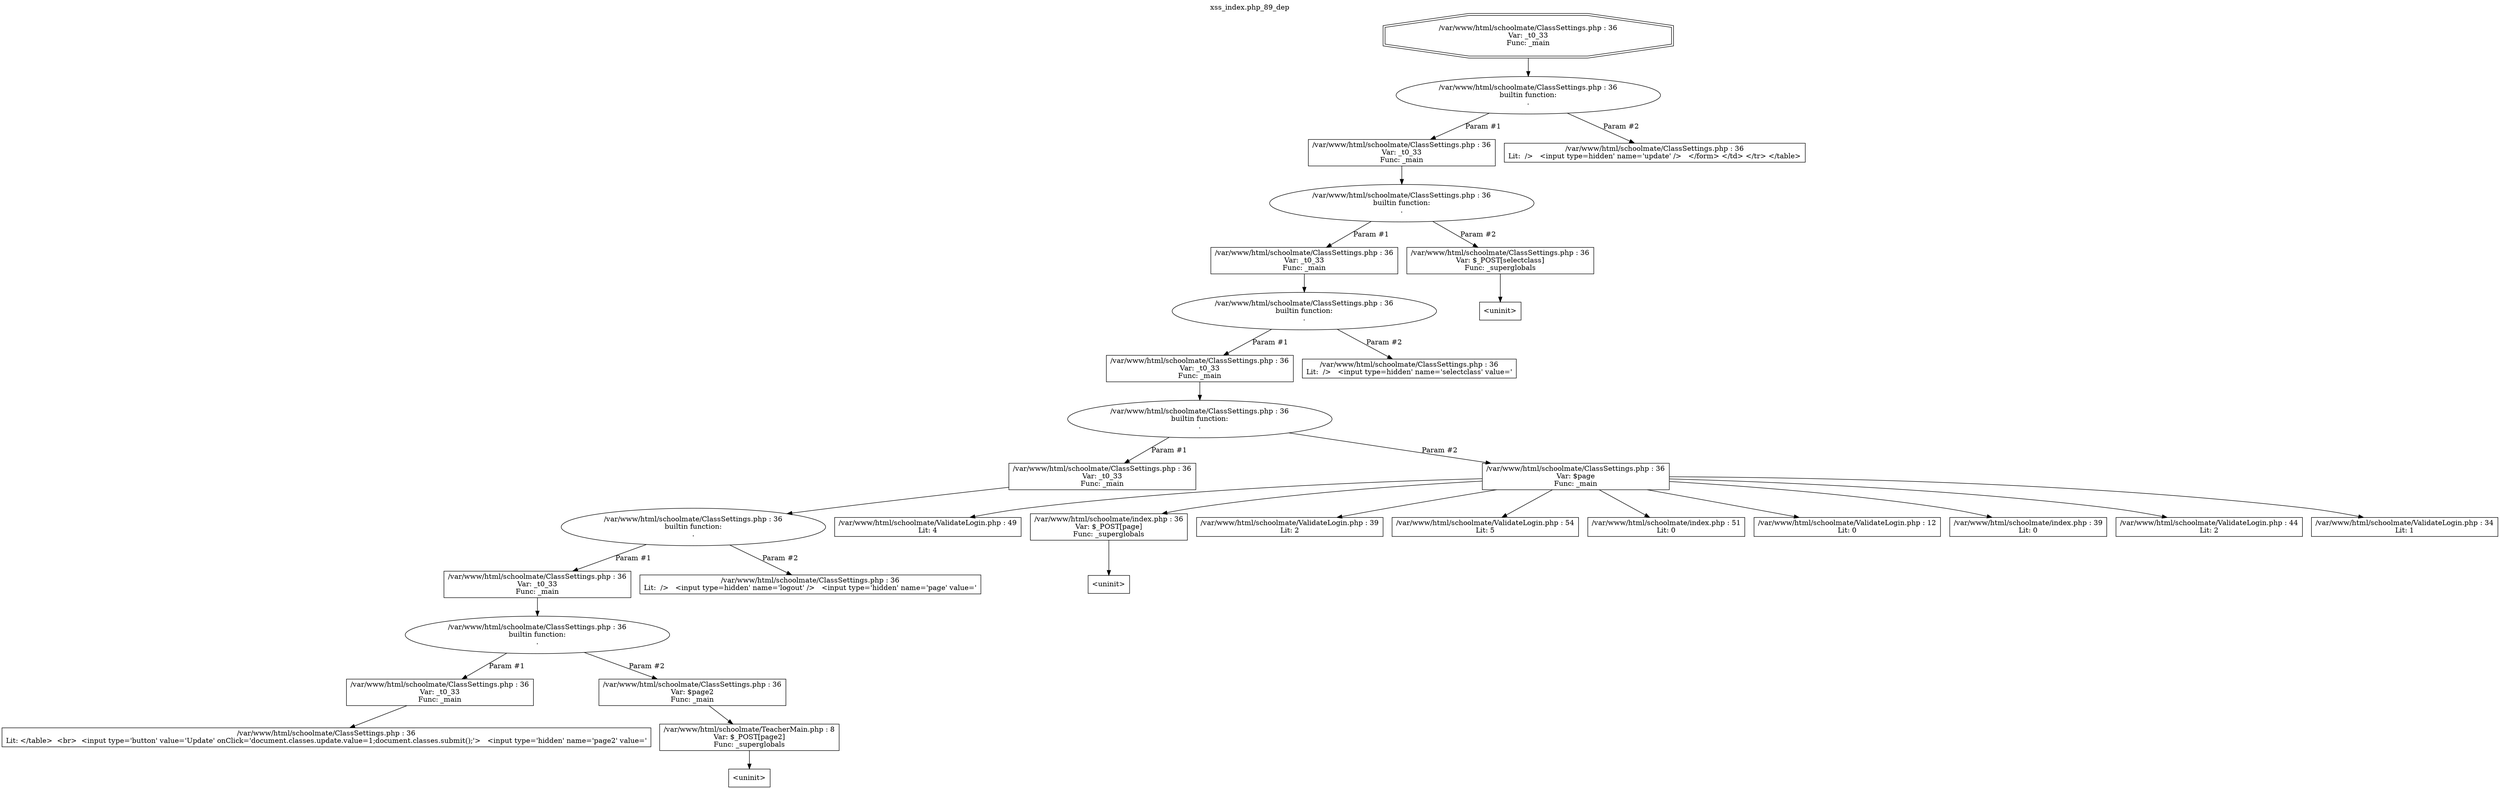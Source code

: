 digraph cfg {
  label="xss_index.php_89_dep";
  labelloc=t;
  n1 [shape=doubleoctagon, label="/var/www/html/schoolmate/ClassSettings.php : 36\nVar: _t0_33\nFunc: _main\n"];
  n2 [shape=ellipse, label="/var/www/html/schoolmate/ClassSettings.php : 36\nbuiltin function:\n.\n"];
  n3 [shape=box, label="/var/www/html/schoolmate/ClassSettings.php : 36\nVar: _t0_33\nFunc: _main\n"];
  n4 [shape=ellipse, label="/var/www/html/schoolmate/ClassSettings.php : 36\nbuiltin function:\n.\n"];
  n5 [shape=box, label="/var/www/html/schoolmate/ClassSettings.php : 36\nVar: _t0_33\nFunc: _main\n"];
  n6 [shape=ellipse, label="/var/www/html/schoolmate/ClassSettings.php : 36\nbuiltin function:\n.\n"];
  n7 [shape=box, label="/var/www/html/schoolmate/ClassSettings.php : 36\nVar: _t0_33\nFunc: _main\n"];
  n8 [shape=ellipse, label="/var/www/html/schoolmate/ClassSettings.php : 36\nbuiltin function:\n.\n"];
  n9 [shape=box, label="/var/www/html/schoolmate/ClassSettings.php : 36\nVar: _t0_33\nFunc: _main\n"];
  n10 [shape=ellipse, label="/var/www/html/schoolmate/ClassSettings.php : 36\nbuiltin function:\n.\n"];
  n11 [shape=box, label="/var/www/html/schoolmate/ClassSettings.php : 36\nVar: _t0_33\nFunc: _main\n"];
  n12 [shape=ellipse, label="/var/www/html/schoolmate/ClassSettings.php : 36\nbuiltin function:\n.\n"];
  n13 [shape=box, label="/var/www/html/schoolmate/ClassSettings.php : 36\nVar: _t0_33\nFunc: _main\n"];
  n14 [shape=box, label="/var/www/html/schoolmate/ClassSettings.php : 36\nLit: </table>  <br>  <input type='button' value='Update' onClick='document.classes.update.value=1;document.classes.submit();'>   <input type='hidden' name='page2' value='\n"];
  n15 [shape=box, label="/var/www/html/schoolmate/ClassSettings.php : 36\nVar: $page2\nFunc: _main\n"];
  n16 [shape=box, label="/var/www/html/schoolmate/TeacherMain.php : 8\nVar: $_POST[page2]\nFunc: _superglobals\n"];
  n17 [shape=box, label="<uninit>"];
  n18 [shape=box, label="/var/www/html/schoolmate/ClassSettings.php : 36\nLit:  />   <input type=hidden' name='logout' />   <input type='hidden' name='page' value='\n"];
  n19 [shape=box, label="/var/www/html/schoolmate/ClassSettings.php : 36\nVar: $page\nFunc: _main\n"];
  n20 [shape=box, label="/var/www/html/schoolmate/ValidateLogin.php : 49\nLit: 4\n"];
  n21 [shape=box, label="/var/www/html/schoolmate/index.php : 36\nVar: $_POST[page]\nFunc: _superglobals\n"];
  n22 [shape=box, label="<uninit>"];
  n23 [shape=box, label="/var/www/html/schoolmate/ValidateLogin.php : 39\nLit: 2\n"];
  n24 [shape=box, label="/var/www/html/schoolmate/ValidateLogin.php : 54\nLit: 5\n"];
  n25 [shape=box, label="/var/www/html/schoolmate/index.php : 51\nLit: 0\n"];
  n26 [shape=box, label="/var/www/html/schoolmate/ValidateLogin.php : 12\nLit: 0\n"];
  n27 [shape=box, label="/var/www/html/schoolmate/index.php : 39\nLit: 0\n"];
  n28 [shape=box, label="/var/www/html/schoolmate/ValidateLogin.php : 44\nLit: 2\n"];
  n29 [shape=box, label="/var/www/html/schoolmate/ValidateLogin.php : 34\nLit: 1\n"];
  n30 [shape=box, label="/var/www/html/schoolmate/ClassSettings.php : 36\nLit:  />   <input type=hidden' name='selectclass' value='\n"];
  n31 [shape=box, label="/var/www/html/schoolmate/ClassSettings.php : 36\nVar: $_POST[selectclass]\nFunc: _superglobals\n"];
  n32 [shape=box, label="<uninit>"];
  n33 [shape=box, label="/var/www/html/schoolmate/ClassSettings.php : 36\nLit:  />   <input type=hidden' name='update' />   </form> </td> </tr> </table>\n"];
  n1 -> n2;
  n3 -> n4;
  n5 -> n6;
  n7 -> n8;
  n9 -> n10;
  n11 -> n12;
  n13 -> n14;
  n12 -> n13[label="Param #1"];
  n12 -> n15[label="Param #2"];
  n16 -> n17;
  n15 -> n16;
  n10 -> n11[label="Param #1"];
  n10 -> n18[label="Param #2"];
  n8 -> n9[label="Param #1"];
  n8 -> n19[label="Param #2"];
  n19 -> n20;
  n19 -> n21;
  n19 -> n23;
  n19 -> n24;
  n19 -> n25;
  n19 -> n26;
  n19 -> n27;
  n19 -> n28;
  n19 -> n29;
  n21 -> n22;
  n6 -> n7[label="Param #1"];
  n6 -> n30[label="Param #2"];
  n4 -> n5[label="Param #1"];
  n4 -> n31[label="Param #2"];
  n31 -> n32;
  n2 -> n3[label="Param #1"];
  n2 -> n33[label="Param #2"];
}
